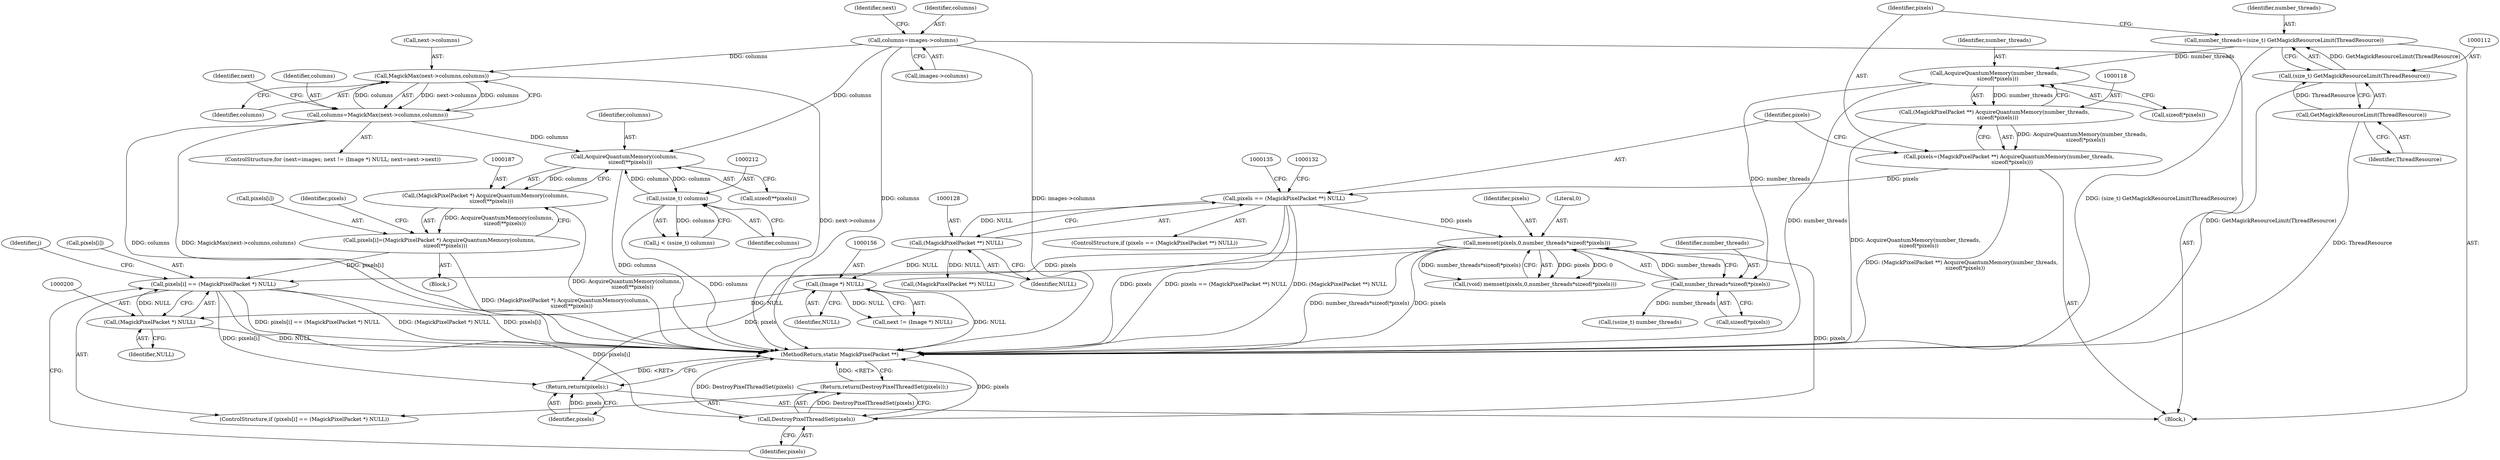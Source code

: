 digraph "0_ImageMagick6_5e409ae7a389cdf2ed17469303be3f3f21cec450@pointer" {
"1000195" [label="(Call,pixels[i] == (MagickPixelPacket *) NULL)"];
"1000182" [label="(Call,pixels[i]=(MagickPixelPacket *) AcquireQuantumMemory(columns,\n       sizeof(**pixels)))"];
"1000186" [label="(Call,(MagickPixelPacket *) AcquireQuantumMemory(columns,\n       sizeof(**pixels)))"];
"1000188" [label="(Call,AcquireQuantumMemory(columns,\n       sizeof(**pixels)))"];
"1000163" [label="(Call,columns=MagickMax(next->columns,columns))"];
"1000165" [label="(Call,MagickMax(next->columns,columns))"];
"1000144" [label="(Call,columns=images->columns)"];
"1000211" [label="(Call,(ssize_t) columns)"];
"1000136" [label="(Call,memset(pixels,0,number_threads*sizeof(*pixels)))"];
"1000125" [label="(Call,pixels == (MagickPixelPacket **) NULL)"];
"1000115" [label="(Call,pixels=(MagickPixelPacket **) AcquireQuantumMemory(number_threads,\n    sizeof(*pixels)))"];
"1000117" [label="(Call,(MagickPixelPacket **) AcquireQuantumMemory(number_threads,\n    sizeof(*pixels)))"];
"1000119" [label="(Call,AcquireQuantumMemory(number_threads,\n    sizeof(*pixels)))"];
"1000109" [label="(Call,number_threads=(size_t) GetMagickResourceLimit(ThreadResource))"];
"1000111" [label="(Call,(size_t) GetMagickResourceLimit(ThreadResource))"];
"1000113" [label="(Call,GetMagickResourceLimit(ThreadResource))"];
"1000127" [label="(Call,(MagickPixelPacket **) NULL)"];
"1000139" [label="(Call,number_threads*sizeof(*pixels))"];
"1000199" [label="(Call,(MagickPixelPacket *) NULL)"];
"1000155" [label="(Call,(Image *) NULL)"];
"1000203" [label="(Call,DestroyPixelThreadSet(pixels))"];
"1000202" [label="(Return,return(DestroyPixelThreadSet(pixels));)"];
"1000224" [label="(Return,return(pixels);)"];
"1000204" [label="(Identifier,pixels)"];
"1000137" [label="(Identifier,pixels)"];
"1000120" [label="(Identifier,number_threads)"];
"1000124" [label="(ControlStructure,if (pixels == (MagickPixelPacket **) NULL))"];
"1000109" [label="(Call,number_threads=(size_t) GetMagickResourceLimit(ThreadResource))"];
"1000149" [label="(ControlStructure,for (next=images; next != (Image *) NULL; next=next->next))"];
"1000102" [label="(Block,)"];
"1000121" [label="(Call,sizeof(*pixels))"];
"1000151" [label="(Identifier,next)"];
"1000211" [label="(Call,(ssize_t) columns)"];
"1000126" [label="(Identifier,pixels)"];
"1000146" [label="(Call,images->columns)"];
"1000141" [label="(Call,sizeof(*pixels))"];
"1000176" [label="(Call,(ssize_t) number_threads)"];
"1000201" [label="(Identifier,NULL)"];
"1000153" [label="(Call,next != (Image *) NULL)"];
"1000202" [label="(Return,return(DestroyPixelThreadSet(pixels));)"];
"1000213" [label="(Identifier,columns)"];
"1000129" [label="(Identifier,NULL)"];
"1000165" [label="(Call,MagickMax(next->columns,columns))"];
"1000197" [label="(Identifier,pixels)"];
"1000164" [label="(Identifier,columns)"];
"1000224" [label="(Return,return(pixels);)"];
"1000127" [label="(Call,(MagickPixelPacket **) NULL)"];
"1000189" [label="(Identifier,columns)"];
"1000195" [label="(Call,pixels[i] == (MagickPixelPacket *) NULL)"];
"1000119" [label="(Call,AcquireQuantumMemory(number_threads,\n    sizeof(*pixels)))"];
"1000194" [label="(ControlStructure,if (pixels[i] == (MagickPixelPacket *) NULL))"];
"1000157" [label="(Identifier,NULL)"];
"1000139" [label="(Call,number_threads*sizeof(*pixels))"];
"1000182" [label="(Call,pixels[i]=(MagickPixelPacket *) AcquireQuantumMemory(columns,\n       sizeof(**pixels)))"];
"1000125" [label="(Call,pixels == (MagickPixelPacket **) NULL)"];
"1000114" [label="(Identifier,ThreadResource)"];
"1000159" [label="(Identifier,next)"];
"1000163" [label="(Call,columns=MagickMax(next->columns,columns))"];
"1000186" [label="(Call,(MagickPixelPacket *) AcquireQuantumMemory(columns,\n       sizeof(**pixels)))"];
"1000190" [label="(Call,sizeof(**pixels))"];
"1000115" [label="(Call,pixels=(MagickPixelPacket **) AcquireQuantumMemory(number_threads,\n    sizeof(*pixels)))"];
"1000136" [label="(Call,memset(pixels,0,number_threads*sizeof(*pixels)))"];
"1000131" [label="(Call,(MagickPixelPacket **) NULL)"];
"1000166" [label="(Call,next->columns)"];
"1000188" [label="(Call,AcquireQuantumMemory(columns,\n       sizeof(**pixels)))"];
"1000116" [label="(Identifier,pixels)"];
"1000183" [label="(Call,pixels[i])"];
"1000155" [label="(Call,(Image *) NULL)"];
"1000199" [label="(Call,(MagickPixelPacket *) NULL)"];
"1000138" [label="(Literal,0)"];
"1000111" [label="(Call,(size_t) GetMagickResourceLimit(ThreadResource))"];
"1000226" [label="(MethodReturn,static MagickPixelPacket **)"];
"1000209" [label="(Call,j < (ssize_t) columns)"];
"1000134" [label="(Call,(void) memset(pixels,0,number_threads*sizeof(*pixels)))"];
"1000113" [label="(Call,GetMagickResourceLimit(ThreadResource))"];
"1000225" [label="(Identifier,pixels)"];
"1000169" [label="(Identifier,columns)"];
"1000145" [label="(Identifier,columns)"];
"1000140" [label="(Identifier,number_threads)"];
"1000203" [label="(Call,DestroyPixelThreadSet(pixels))"];
"1000117" [label="(Call,(MagickPixelPacket **) AcquireQuantumMemory(number_threads,\n    sizeof(*pixels)))"];
"1000196" [label="(Call,pixels[i])"];
"1000181" [label="(Block,)"];
"1000207" [label="(Identifier,j)"];
"1000144" [label="(Call,columns=images->columns)"];
"1000110" [label="(Identifier,number_threads)"];
"1000195" -> "1000194"  [label="AST: "];
"1000195" -> "1000199"  [label="CFG: "];
"1000196" -> "1000195"  [label="AST: "];
"1000199" -> "1000195"  [label="AST: "];
"1000204" -> "1000195"  [label="CFG: "];
"1000207" -> "1000195"  [label="CFG: "];
"1000195" -> "1000226"  [label="DDG: (MagickPixelPacket *) NULL"];
"1000195" -> "1000226"  [label="DDG: pixels[i] == (MagickPixelPacket *) NULL"];
"1000195" -> "1000226"  [label="DDG: pixels[i]"];
"1000182" -> "1000195"  [label="DDG: pixels[i]"];
"1000136" -> "1000195"  [label="DDG: pixels"];
"1000199" -> "1000195"  [label="DDG: NULL"];
"1000195" -> "1000203"  [label="DDG: pixels[i]"];
"1000195" -> "1000224"  [label="DDG: pixels[i]"];
"1000182" -> "1000181"  [label="AST: "];
"1000182" -> "1000186"  [label="CFG: "];
"1000183" -> "1000182"  [label="AST: "];
"1000186" -> "1000182"  [label="AST: "];
"1000197" -> "1000182"  [label="CFG: "];
"1000182" -> "1000226"  [label="DDG: (MagickPixelPacket *) AcquireQuantumMemory(columns,\n       sizeof(**pixels))"];
"1000186" -> "1000182"  [label="DDG: AcquireQuantumMemory(columns,\n       sizeof(**pixels))"];
"1000186" -> "1000188"  [label="CFG: "];
"1000187" -> "1000186"  [label="AST: "];
"1000188" -> "1000186"  [label="AST: "];
"1000186" -> "1000226"  [label="DDG: AcquireQuantumMemory(columns,\n       sizeof(**pixels))"];
"1000188" -> "1000186"  [label="DDG: columns"];
"1000188" -> "1000190"  [label="CFG: "];
"1000189" -> "1000188"  [label="AST: "];
"1000190" -> "1000188"  [label="AST: "];
"1000188" -> "1000226"  [label="DDG: columns"];
"1000163" -> "1000188"  [label="DDG: columns"];
"1000211" -> "1000188"  [label="DDG: columns"];
"1000144" -> "1000188"  [label="DDG: columns"];
"1000188" -> "1000211"  [label="DDG: columns"];
"1000163" -> "1000149"  [label="AST: "];
"1000163" -> "1000165"  [label="CFG: "];
"1000164" -> "1000163"  [label="AST: "];
"1000165" -> "1000163"  [label="AST: "];
"1000159" -> "1000163"  [label="CFG: "];
"1000163" -> "1000226"  [label="DDG: columns"];
"1000163" -> "1000226"  [label="DDG: MagickMax(next->columns,columns)"];
"1000165" -> "1000163"  [label="DDG: next->columns"];
"1000165" -> "1000163"  [label="DDG: columns"];
"1000163" -> "1000165"  [label="DDG: columns"];
"1000165" -> "1000169"  [label="CFG: "];
"1000166" -> "1000165"  [label="AST: "];
"1000169" -> "1000165"  [label="AST: "];
"1000165" -> "1000226"  [label="DDG: next->columns"];
"1000144" -> "1000165"  [label="DDG: columns"];
"1000144" -> "1000102"  [label="AST: "];
"1000144" -> "1000146"  [label="CFG: "];
"1000145" -> "1000144"  [label="AST: "];
"1000146" -> "1000144"  [label="AST: "];
"1000151" -> "1000144"  [label="CFG: "];
"1000144" -> "1000226"  [label="DDG: columns"];
"1000144" -> "1000226"  [label="DDG: images->columns"];
"1000211" -> "1000209"  [label="AST: "];
"1000211" -> "1000213"  [label="CFG: "];
"1000212" -> "1000211"  [label="AST: "];
"1000213" -> "1000211"  [label="AST: "];
"1000209" -> "1000211"  [label="CFG: "];
"1000211" -> "1000226"  [label="DDG: columns"];
"1000211" -> "1000209"  [label="DDG: columns"];
"1000136" -> "1000134"  [label="AST: "];
"1000136" -> "1000139"  [label="CFG: "];
"1000137" -> "1000136"  [label="AST: "];
"1000138" -> "1000136"  [label="AST: "];
"1000139" -> "1000136"  [label="AST: "];
"1000134" -> "1000136"  [label="CFG: "];
"1000136" -> "1000226"  [label="DDG: number_threads*sizeof(*pixels)"];
"1000136" -> "1000226"  [label="DDG: pixels"];
"1000136" -> "1000134"  [label="DDG: pixels"];
"1000136" -> "1000134"  [label="DDG: 0"];
"1000136" -> "1000134"  [label="DDG: number_threads*sizeof(*pixels)"];
"1000125" -> "1000136"  [label="DDG: pixels"];
"1000139" -> "1000136"  [label="DDG: number_threads"];
"1000136" -> "1000203"  [label="DDG: pixels"];
"1000136" -> "1000224"  [label="DDG: pixels"];
"1000125" -> "1000124"  [label="AST: "];
"1000125" -> "1000127"  [label="CFG: "];
"1000126" -> "1000125"  [label="AST: "];
"1000127" -> "1000125"  [label="AST: "];
"1000132" -> "1000125"  [label="CFG: "];
"1000135" -> "1000125"  [label="CFG: "];
"1000125" -> "1000226"  [label="DDG: pixels"];
"1000125" -> "1000226"  [label="DDG: pixels == (MagickPixelPacket **) NULL"];
"1000125" -> "1000226"  [label="DDG: (MagickPixelPacket **) NULL"];
"1000115" -> "1000125"  [label="DDG: pixels"];
"1000127" -> "1000125"  [label="DDG: NULL"];
"1000115" -> "1000102"  [label="AST: "];
"1000115" -> "1000117"  [label="CFG: "];
"1000116" -> "1000115"  [label="AST: "];
"1000117" -> "1000115"  [label="AST: "];
"1000126" -> "1000115"  [label="CFG: "];
"1000115" -> "1000226"  [label="DDG: (MagickPixelPacket **) AcquireQuantumMemory(number_threads,\n    sizeof(*pixels))"];
"1000117" -> "1000115"  [label="DDG: AcquireQuantumMemory(number_threads,\n    sizeof(*pixels))"];
"1000117" -> "1000119"  [label="CFG: "];
"1000118" -> "1000117"  [label="AST: "];
"1000119" -> "1000117"  [label="AST: "];
"1000117" -> "1000226"  [label="DDG: AcquireQuantumMemory(number_threads,\n    sizeof(*pixels))"];
"1000119" -> "1000117"  [label="DDG: number_threads"];
"1000119" -> "1000121"  [label="CFG: "];
"1000120" -> "1000119"  [label="AST: "];
"1000121" -> "1000119"  [label="AST: "];
"1000119" -> "1000226"  [label="DDG: number_threads"];
"1000109" -> "1000119"  [label="DDG: number_threads"];
"1000119" -> "1000139"  [label="DDG: number_threads"];
"1000109" -> "1000102"  [label="AST: "];
"1000109" -> "1000111"  [label="CFG: "];
"1000110" -> "1000109"  [label="AST: "];
"1000111" -> "1000109"  [label="AST: "];
"1000116" -> "1000109"  [label="CFG: "];
"1000109" -> "1000226"  [label="DDG: (size_t) GetMagickResourceLimit(ThreadResource)"];
"1000111" -> "1000109"  [label="DDG: GetMagickResourceLimit(ThreadResource)"];
"1000111" -> "1000113"  [label="CFG: "];
"1000112" -> "1000111"  [label="AST: "];
"1000113" -> "1000111"  [label="AST: "];
"1000111" -> "1000226"  [label="DDG: GetMagickResourceLimit(ThreadResource)"];
"1000113" -> "1000111"  [label="DDG: ThreadResource"];
"1000113" -> "1000114"  [label="CFG: "];
"1000114" -> "1000113"  [label="AST: "];
"1000113" -> "1000226"  [label="DDG: ThreadResource"];
"1000127" -> "1000129"  [label="CFG: "];
"1000128" -> "1000127"  [label="AST: "];
"1000129" -> "1000127"  [label="AST: "];
"1000127" -> "1000131"  [label="DDG: NULL"];
"1000127" -> "1000155"  [label="DDG: NULL"];
"1000139" -> "1000141"  [label="CFG: "];
"1000140" -> "1000139"  [label="AST: "];
"1000141" -> "1000139"  [label="AST: "];
"1000139" -> "1000176"  [label="DDG: number_threads"];
"1000199" -> "1000201"  [label="CFG: "];
"1000200" -> "1000199"  [label="AST: "];
"1000201" -> "1000199"  [label="AST: "];
"1000199" -> "1000226"  [label="DDG: NULL"];
"1000155" -> "1000199"  [label="DDG: NULL"];
"1000155" -> "1000153"  [label="AST: "];
"1000155" -> "1000157"  [label="CFG: "];
"1000156" -> "1000155"  [label="AST: "];
"1000157" -> "1000155"  [label="AST: "];
"1000153" -> "1000155"  [label="CFG: "];
"1000155" -> "1000226"  [label="DDG: NULL"];
"1000155" -> "1000153"  [label="DDG: NULL"];
"1000203" -> "1000202"  [label="AST: "];
"1000203" -> "1000204"  [label="CFG: "];
"1000204" -> "1000203"  [label="AST: "];
"1000202" -> "1000203"  [label="CFG: "];
"1000203" -> "1000226"  [label="DDG: DestroyPixelThreadSet(pixels)"];
"1000203" -> "1000226"  [label="DDG: pixels"];
"1000203" -> "1000202"  [label="DDG: DestroyPixelThreadSet(pixels)"];
"1000202" -> "1000194"  [label="AST: "];
"1000226" -> "1000202"  [label="CFG: "];
"1000202" -> "1000226"  [label="DDG: <RET>"];
"1000224" -> "1000102"  [label="AST: "];
"1000224" -> "1000225"  [label="CFG: "];
"1000225" -> "1000224"  [label="AST: "];
"1000226" -> "1000224"  [label="CFG: "];
"1000224" -> "1000226"  [label="DDG: <RET>"];
"1000225" -> "1000224"  [label="DDG: pixels"];
}
